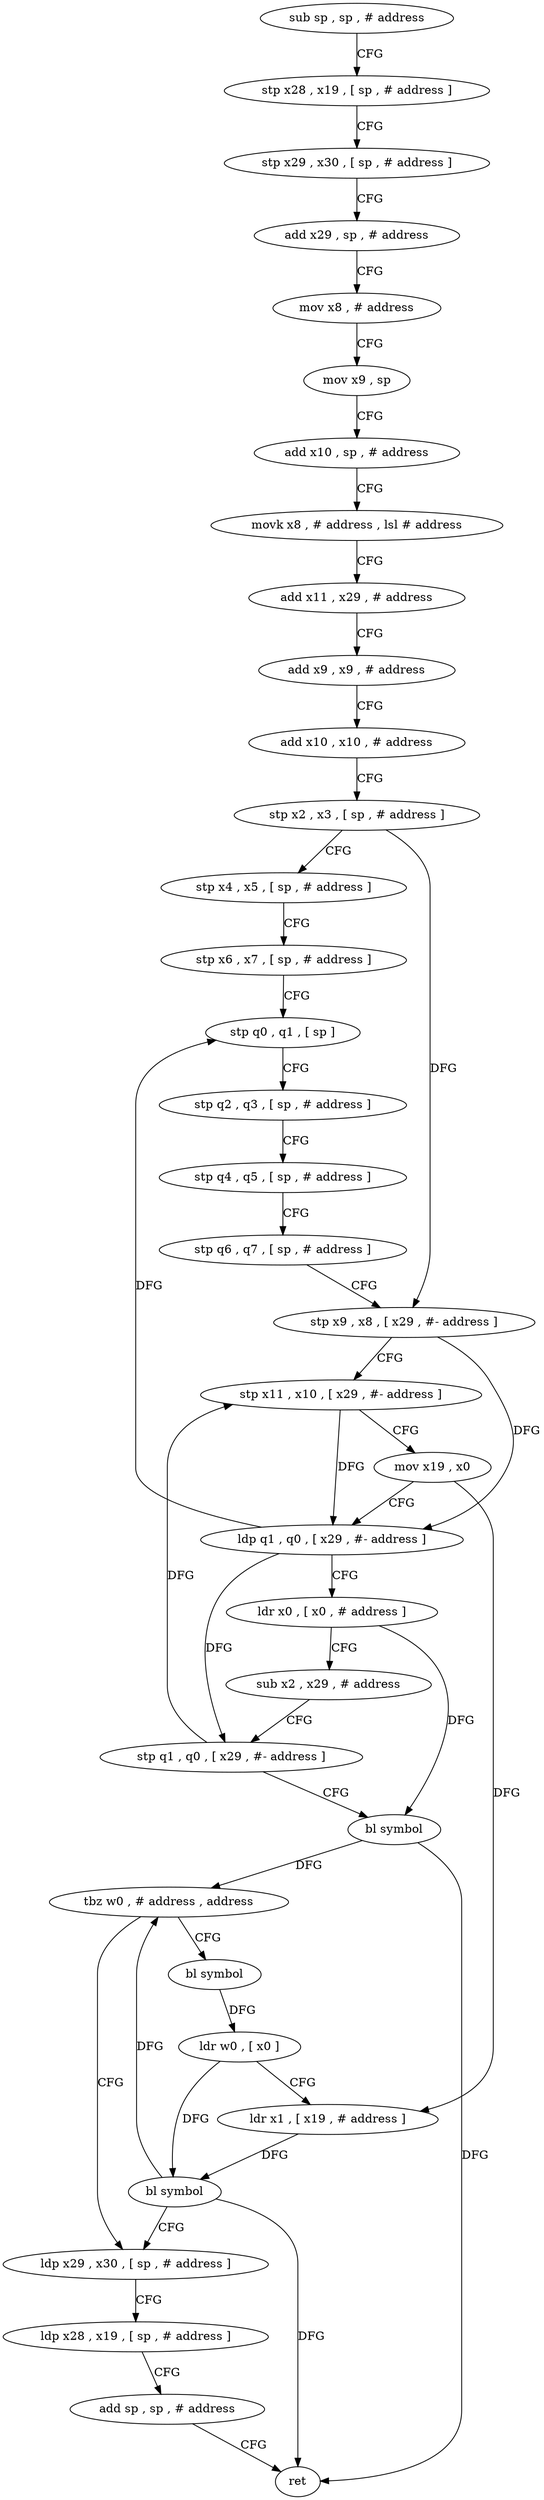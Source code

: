 digraph "func" {
"4236748" [label = "sub sp , sp , # address" ]
"4236752" [label = "stp x28 , x19 , [ sp , # address ]" ]
"4236756" [label = "stp x29 , x30 , [ sp , # address ]" ]
"4236760" [label = "add x29 , sp , # address" ]
"4236764" [label = "mov x8 , # address" ]
"4236768" [label = "mov x9 , sp" ]
"4236772" [label = "add x10 , sp , # address" ]
"4236776" [label = "movk x8 , # address , lsl # address" ]
"4236780" [label = "add x11 , x29 , # address" ]
"4236784" [label = "add x9 , x9 , # address" ]
"4236788" [label = "add x10 , x10 , # address" ]
"4236792" [label = "stp x2 , x3 , [ sp , # address ]" ]
"4236796" [label = "stp x4 , x5 , [ sp , # address ]" ]
"4236800" [label = "stp x6 , x7 , [ sp , # address ]" ]
"4236804" [label = "stp q0 , q1 , [ sp ]" ]
"4236808" [label = "stp q2 , q3 , [ sp , # address ]" ]
"4236812" [label = "stp q4 , q5 , [ sp , # address ]" ]
"4236816" [label = "stp q6 , q7 , [ sp , # address ]" ]
"4236820" [label = "stp x9 , x8 , [ x29 , #- address ]" ]
"4236824" [label = "stp x11 , x10 , [ x29 , #- address ]" ]
"4236828" [label = "mov x19 , x0" ]
"4236832" [label = "ldp q1 , q0 , [ x29 , #- address ]" ]
"4236836" [label = "ldr x0 , [ x0 , # address ]" ]
"4236840" [label = "sub x2 , x29 , # address" ]
"4236844" [label = "stp q1 , q0 , [ x29 , #- address ]" ]
"4236848" [label = "bl symbol" ]
"4236852" [label = "tbz w0 , # address , address" ]
"4236872" [label = "ldp x29 , x30 , [ sp , # address ]" ]
"4236856" [label = "bl symbol" ]
"4236876" [label = "ldp x28 , x19 , [ sp , # address ]" ]
"4236880" [label = "add sp , sp , # address" ]
"4236884" [label = "ret" ]
"4236860" [label = "ldr w0 , [ x0 ]" ]
"4236864" [label = "ldr x1 , [ x19 , # address ]" ]
"4236868" [label = "bl symbol" ]
"4236748" -> "4236752" [ label = "CFG" ]
"4236752" -> "4236756" [ label = "CFG" ]
"4236756" -> "4236760" [ label = "CFG" ]
"4236760" -> "4236764" [ label = "CFG" ]
"4236764" -> "4236768" [ label = "CFG" ]
"4236768" -> "4236772" [ label = "CFG" ]
"4236772" -> "4236776" [ label = "CFG" ]
"4236776" -> "4236780" [ label = "CFG" ]
"4236780" -> "4236784" [ label = "CFG" ]
"4236784" -> "4236788" [ label = "CFG" ]
"4236788" -> "4236792" [ label = "CFG" ]
"4236792" -> "4236796" [ label = "CFG" ]
"4236792" -> "4236820" [ label = "DFG" ]
"4236796" -> "4236800" [ label = "CFG" ]
"4236800" -> "4236804" [ label = "CFG" ]
"4236804" -> "4236808" [ label = "CFG" ]
"4236808" -> "4236812" [ label = "CFG" ]
"4236812" -> "4236816" [ label = "CFG" ]
"4236816" -> "4236820" [ label = "CFG" ]
"4236820" -> "4236824" [ label = "CFG" ]
"4236820" -> "4236832" [ label = "DFG" ]
"4236824" -> "4236828" [ label = "CFG" ]
"4236824" -> "4236832" [ label = "DFG" ]
"4236828" -> "4236832" [ label = "CFG" ]
"4236828" -> "4236864" [ label = "DFG" ]
"4236832" -> "4236836" [ label = "CFG" ]
"4236832" -> "4236804" [ label = "DFG" ]
"4236832" -> "4236844" [ label = "DFG" ]
"4236836" -> "4236840" [ label = "CFG" ]
"4236836" -> "4236848" [ label = "DFG" ]
"4236840" -> "4236844" [ label = "CFG" ]
"4236844" -> "4236848" [ label = "CFG" ]
"4236844" -> "4236824" [ label = "DFG" ]
"4236848" -> "4236852" [ label = "DFG" ]
"4236848" -> "4236884" [ label = "DFG" ]
"4236852" -> "4236872" [ label = "CFG" ]
"4236852" -> "4236856" [ label = "CFG" ]
"4236872" -> "4236876" [ label = "CFG" ]
"4236856" -> "4236860" [ label = "DFG" ]
"4236876" -> "4236880" [ label = "CFG" ]
"4236880" -> "4236884" [ label = "CFG" ]
"4236860" -> "4236864" [ label = "CFG" ]
"4236860" -> "4236868" [ label = "DFG" ]
"4236864" -> "4236868" [ label = "DFG" ]
"4236868" -> "4236872" [ label = "CFG" ]
"4236868" -> "4236852" [ label = "DFG" ]
"4236868" -> "4236884" [ label = "DFG" ]
}
